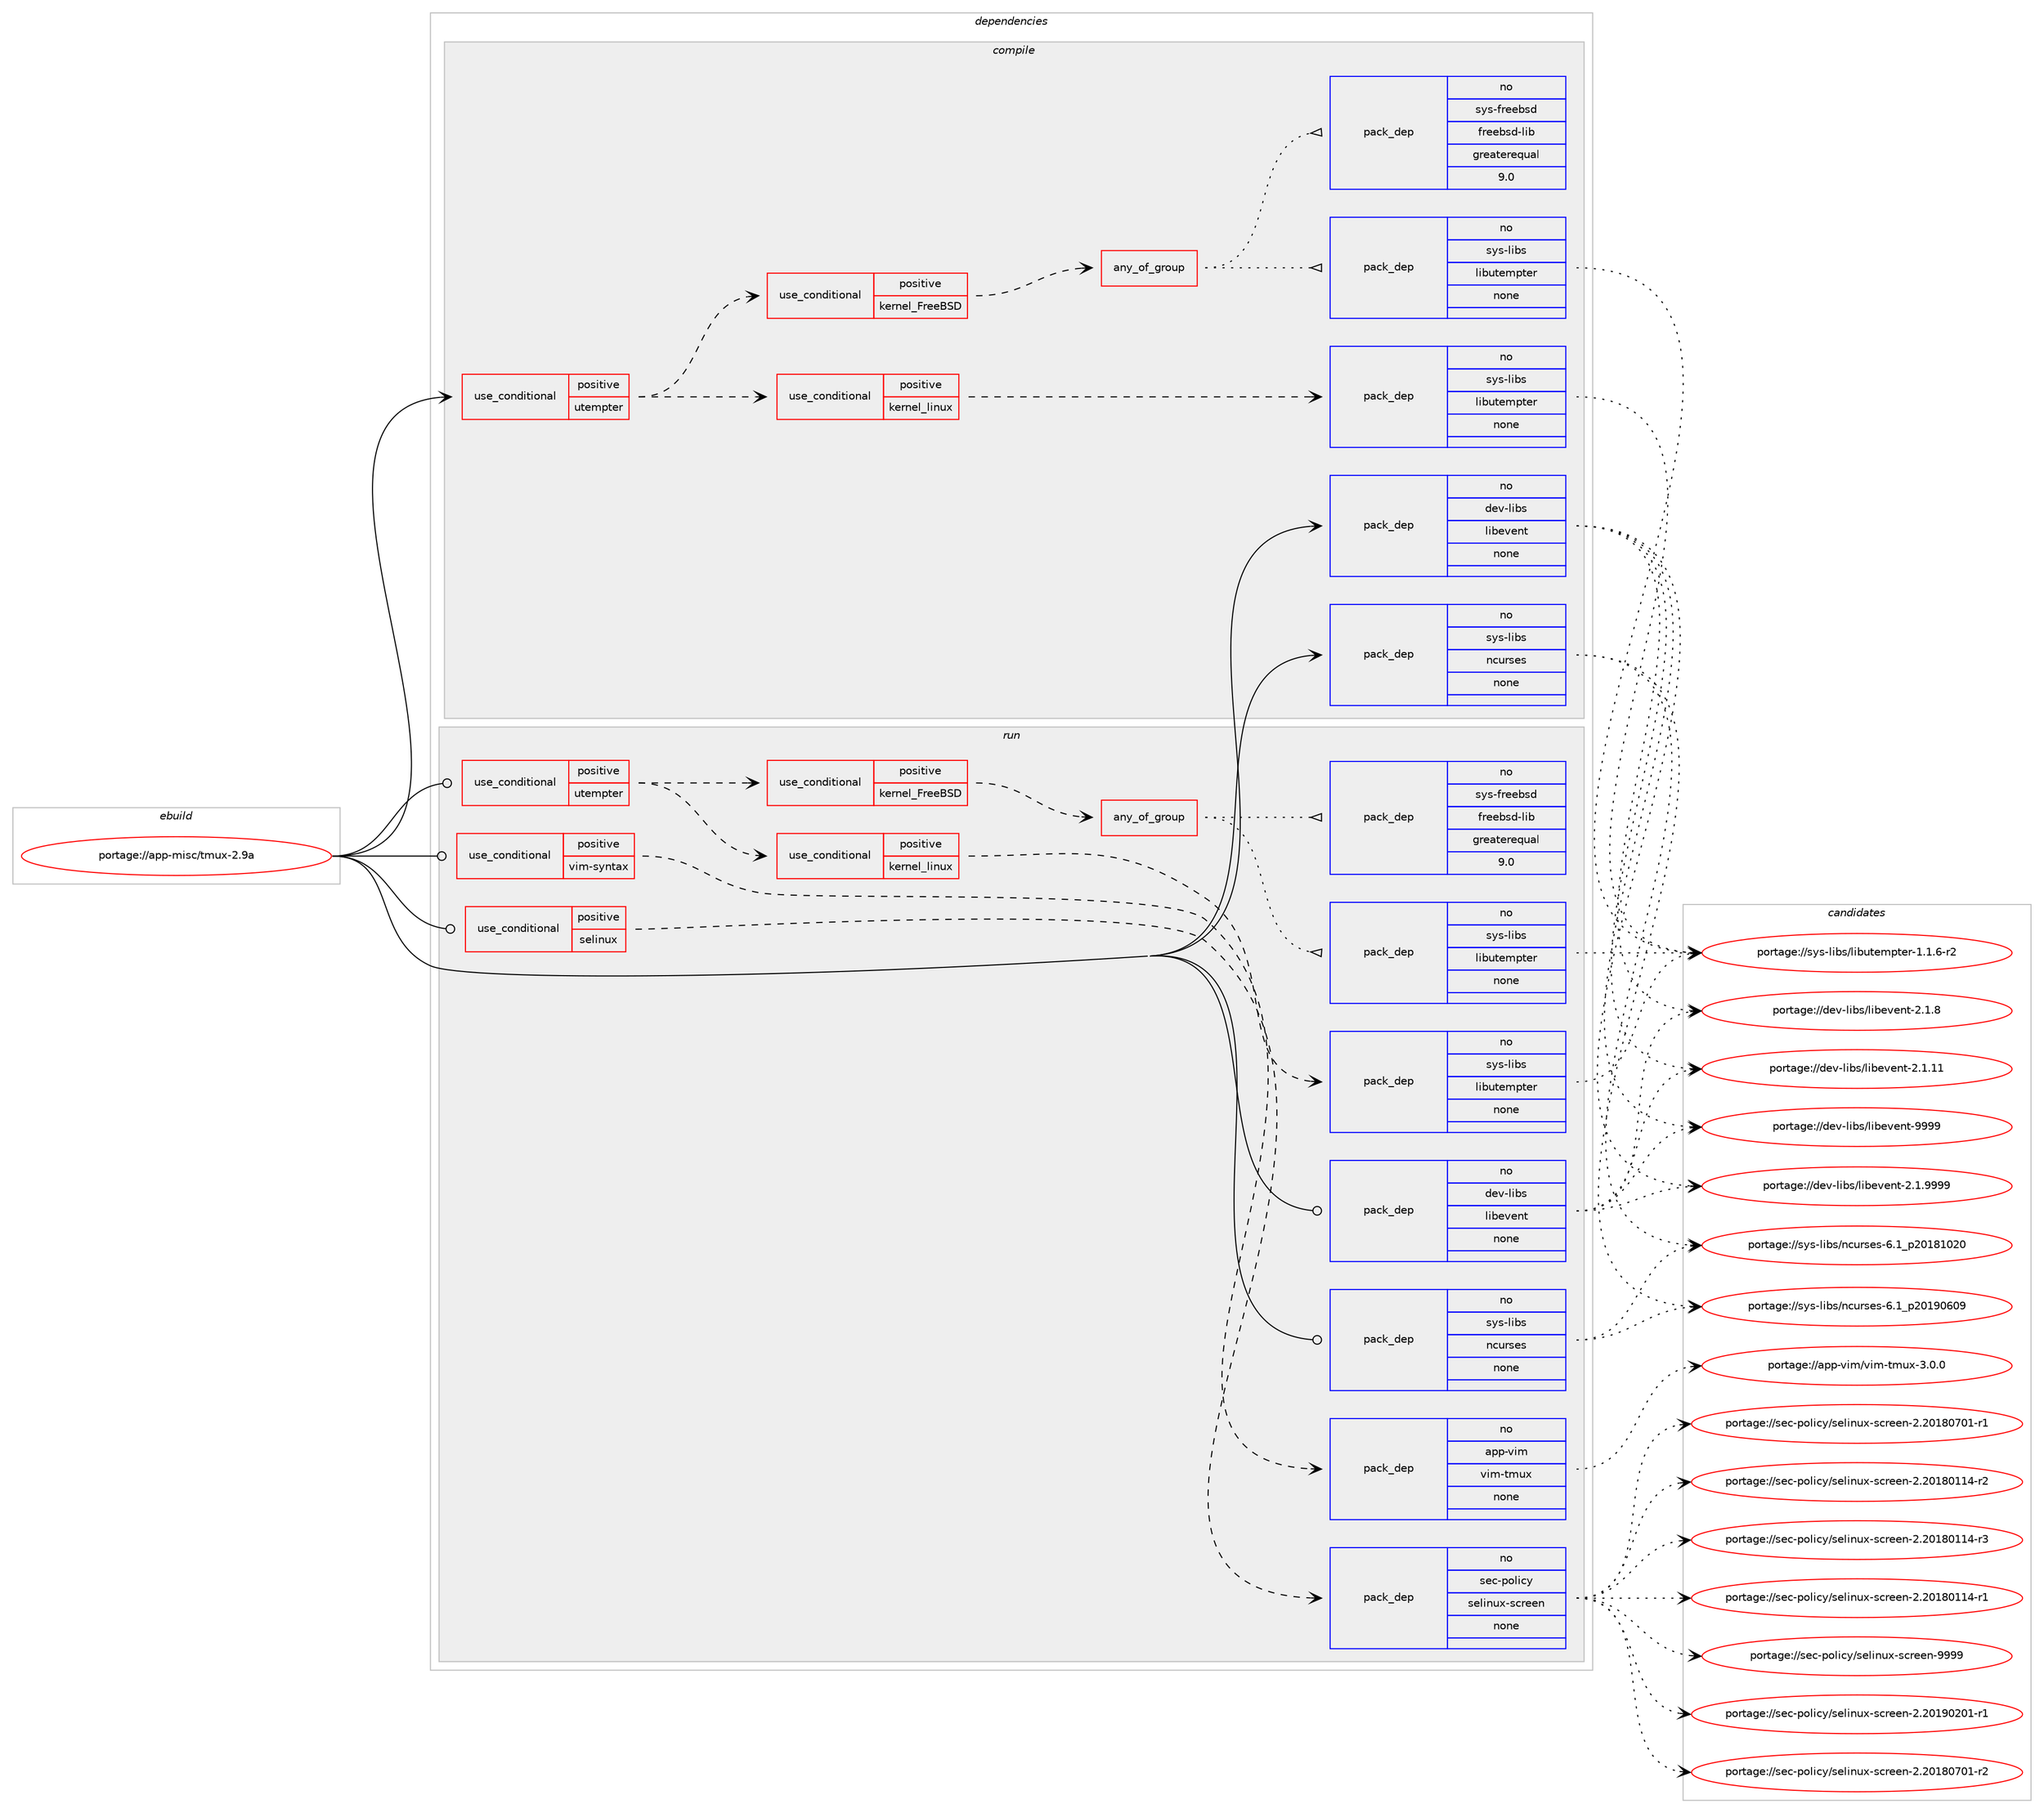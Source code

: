 digraph prolog {

# *************
# Graph options
# *************

newrank=true;
concentrate=true;
compound=true;
graph [rankdir=LR,fontname=Helvetica,fontsize=10,ranksep=1.5];#, ranksep=2.5, nodesep=0.2];
edge  [arrowhead=vee];
node  [fontname=Helvetica,fontsize=10];

# **********
# The ebuild
# **********

subgraph cluster_leftcol {
color=gray;
rank=same;
label=<<i>ebuild</i>>;
id [label="portage://app-misc/tmux-2.9a", color=red, width=4, href="../app-misc/tmux-2.9a.svg"];
}

# ****************
# The dependencies
# ****************

subgraph cluster_midcol {
color=gray;
label=<<i>dependencies</i>>;
subgraph cluster_compile {
fillcolor="#eeeeee";
style=filled;
label=<<i>compile</i>>;
subgraph cond142747 {
dependency609471 [label=<<TABLE BORDER="0" CELLBORDER="1" CELLSPACING="0" CELLPADDING="4"><TR><TD ROWSPAN="3" CELLPADDING="10">use_conditional</TD></TR><TR><TD>positive</TD></TR><TR><TD>utempter</TD></TR></TABLE>>, shape=none, color=red];
subgraph cond142748 {
dependency609472 [label=<<TABLE BORDER="0" CELLBORDER="1" CELLSPACING="0" CELLPADDING="4"><TR><TD ROWSPAN="3" CELLPADDING="10">use_conditional</TD></TR><TR><TD>positive</TD></TR><TR><TD>kernel_linux</TD></TR></TABLE>>, shape=none, color=red];
subgraph pack458562 {
dependency609473 [label=<<TABLE BORDER="0" CELLBORDER="1" CELLSPACING="0" CELLPADDING="4" WIDTH="220"><TR><TD ROWSPAN="6" CELLPADDING="30">pack_dep</TD></TR><TR><TD WIDTH="110">no</TD></TR><TR><TD>sys-libs</TD></TR><TR><TD>libutempter</TD></TR><TR><TD>none</TD></TR><TR><TD></TD></TR></TABLE>>, shape=none, color=blue];
}
dependency609472:e -> dependency609473:w [weight=20,style="dashed",arrowhead="vee"];
}
dependency609471:e -> dependency609472:w [weight=20,style="dashed",arrowhead="vee"];
subgraph cond142749 {
dependency609474 [label=<<TABLE BORDER="0" CELLBORDER="1" CELLSPACING="0" CELLPADDING="4"><TR><TD ROWSPAN="3" CELLPADDING="10">use_conditional</TD></TR><TR><TD>positive</TD></TR><TR><TD>kernel_FreeBSD</TD></TR></TABLE>>, shape=none, color=red];
subgraph any7886 {
dependency609475 [label=<<TABLE BORDER="0" CELLBORDER="1" CELLSPACING="0" CELLPADDING="4"><TR><TD CELLPADDING="10">any_of_group</TD></TR></TABLE>>, shape=none, color=red];subgraph pack458563 {
dependency609476 [label=<<TABLE BORDER="0" CELLBORDER="1" CELLSPACING="0" CELLPADDING="4" WIDTH="220"><TR><TD ROWSPAN="6" CELLPADDING="30">pack_dep</TD></TR><TR><TD WIDTH="110">no</TD></TR><TR><TD>sys-freebsd</TD></TR><TR><TD>freebsd-lib</TD></TR><TR><TD>greaterequal</TD></TR><TR><TD>9.0</TD></TR></TABLE>>, shape=none, color=blue];
}
dependency609475:e -> dependency609476:w [weight=20,style="dotted",arrowhead="oinv"];
subgraph pack458564 {
dependency609477 [label=<<TABLE BORDER="0" CELLBORDER="1" CELLSPACING="0" CELLPADDING="4" WIDTH="220"><TR><TD ROWSPAN="6" CELLPADDING="30">pack_dep</TD></TR><TR><TD WIDTH="110">no</TD></TR><TR><TD>sys-libs</TD></TR><TR><TD>libutempter</TD></TR><TR><TD>none</TD></TR><TR><TD></TD></TR></TABLE>>, shape=none, color=blue];
}
dependency609475:e -> dependency609477:w [weight=20,style="dotted",arrowhead="oinv"];
}
dependency609474:e -> dependency609475:w [weight=20,style="dashed",arrowhead="vee"];
}
dependency609471:e -> dependency609474:w [weight=20,style="dashed",arrowhead="vee"];
}
id:e -> dependency609471:w [weight=20,style="solid",arrowhead="vee"];
subgraph pack458565 {
dependency609478 [label=<<TABLE BORDER="0" CELLBORDER="1" CELLSPACING="0" CELLPADDING="4" WIDTH="220"><TR><TD ROWSPAN="6" CELLPADDING="30">pack_dep</TD></TR><TR><TD WIDTH="110">no</TD></TR><TR><TD>dev-libs</TD></TR><TR><TD>libevent</TD></TR><TR><TD>none</TD></TR><TR><TD></TD></TR></TABLE>>, shape=none, color=blue];
}
id:e -> dependency609478:w [weight=20,style="solid",arrowhead="vee"];
subgraph pack458566 {
dependency609479 [label=<<TABLE BORDER="0" CELLBORDER="1" CELLSPACING="0" CELLPADDING="4" WIDTH="220"><TR><TD ROWSPAN="6" CELLPADDING="30">pack_dep</TD></TR><TR><TD WIDTH="110">no</TD></TR><TR><TD>sys-libs</TD></TR><TR><TD>ncurses</TD></TR><TR><TD>none</TD></TR><TR><TD></TD></TR></TABLE>>, shape=none, color=blue];
}
id:e -> dependency609479:w [weight=20,style="solid",arrowhead="vee"];
}
subgraph cluster_compileandrun {
fillcolor="#eeeeee";
style=filled;
label=<<i>compile and run</i>>;
}
subgraph cluster_run {
fillcolor="#eeeeee";
style=filled;
label=<<i>run</i>>;
subgraph cond142750 {
dependency609480 [label=<<TABLE BORDER="0" CELLBORDER="1" CELLSPACING="0" CELLPADDING="4"><TR><TD ROWSPAN="3" CELLPADDING="10">use_conditional</TD></TR><TR><TD>positive</TD></TR><TR><TD>selinux</TD></TR></TABLE>>, shape=none, color=red];
subgraph pack458567 {
dependency609481 [label=<<TABLE BORDER="0" CELLBORDER="1" CELLSPACING="0" CELLPADDING="4" WIDTH="220"><TR><TD ROWSPAN="6" CELLPADDING="30">pack_dep</TD></TR><TR><TD WIDTH="110">no</TD></TR><TR><TD>sec-policy</TD></TR><TR><TD>selinux-screen</TD></TR><TR><TD>none</TD></TR><TR><TD></TD></TR></TABLE>>, shape=none, color=blue];
}
dependency609480:e -> dependency609481:w [weight=20,style="dashed",arrowhead="vee"];
}
id:e -> dependency609480:w [weight=20,style="solid",arrowhead="odot"];
subgraph cond142751 {
dependency609482 [label=<<TABLE BORDER="0" CELLBORDER="1" CELLSPACING="0" CELLPADDING="4"><TR><TD ROWSPAN="3" CELLPADDING="10">use_conditional</TD></TR><TR><TD>positive</TD></TR><TR><TD>utempter</TD></TR></TABLE>>, shape=none, color=red];
subgraph cond142752 {
dependency609483 [label=<<TABLE BORDER="0" CELLBORDER="1" CELLSPACING="0" CELLPADDING="4"><TR><TD ROWSPAN="3" CELLPADDING="10">use_conditional</TD></TR><TR><TD>positive</TD></TR><TR><TD>kernel_linux</TD></TR></TABLE>>, shape=none, color=red];
subgraph pack458568 {
dependency609484 [label=<<TABLE BORDER="0" CELLBORDER="1" CELLSPACING="0" CELLPADDING="4" WIDTH="220"><TR><TD ROWSPAN="6" CELLPADDING="30">pack_dep</TD></TR><TR><TD WIDTH="110">no</TD></TR><TR><TD>sys-libs</TD></TR><TR><TD>libutempter</TD></TR><TR><TD>none</TD></TR><TR><TD></TD></TR></TABLE>>, shape=none, color=blue];
}
dependency609483:e -> dependency609484:w [weight=20,style="dashed",arrowhead="vee"];
}
dependency609482:e -> dependency609483:w [weight=20,style="dashed",arrowhead="vee"];
subgraph cond142753 {
dependency609485 [label=<<TABLE BORDER="0" CELLBORDER="1" CELLSPACING="0" CELLPADDING="4"><TR><TD ROWSPAN="3" CELLPADDING="10">use_conditional</TD></TR><TR><TD>positive</TD></TR><TR><TD>kernel_FreeBSD</TD></TR></TABLE>>, shape=none, color=red];
subgraph any7887 {
dependency609486 [label=<<TABLE BORDER="0" CELLBORDER="1" CELLSPACING="0" CELLPADDING="4"><TR><TD CELLPADDING="10">any_of_group</TD></TR></TABLE>>, shape=none, color=red];subgraph pack458569 {
dependency609487 [label=<<TABLE BORDER="0" CELLBORDER="1" CELLSPACING="0" CELLPADDING="4" WIDTH="220"><TR><TD ROWSPAN="6" CELLPADDING="30">pack_dep</TD></TR><TR><TD WIDTH="110">no</TD></TR><TR><TD>sys-freebsd</TD></TR><TR><TD>freebsd-lib</TD></TR><TR><TD>greaterequal</TD></TR><TR><TD>9.0</TD></TR></TABLE>>, shape=none, color=blue];
}
dependency609486:e -> dependency609487:w [weight=20,style="dotted",arrowhead="oinv"];
subgraph pack458570 {
dependency609488 [label=<<TABLE BORDER="0" CELLBORDER="1" CELLSPACING="0" CELLPADDING="4" WIDTH="220"><TR><TD ROWSPAN="6" CELLPADDING="30">pack_dep</TD></TR><TR><TD WIDTH="110">no</TD></TR><TR><TD>sys-libs</TD></TR><TR><TD>libutempter</TD></TR><TR><TD>none</TD></TR><TR><TD></TD></TR></TABLE>>, shape=none, color=blue];
}
dependency609486:e -> dependency609488:w [weight=20,style="dotted",arrowhead="oinv"];
}
dependency609485:e -> dependency609486:w [weight=20,style="dashed",arrowhead="vee"];
}
dependency609482:e -> dependency609485:w [weight=20,style="dashed",arrowhead="vee"];
}
id:e -> dependency609482:w [weight=20,style="solid",arrowhead="odot"];
subgraph cond142754 {
dependency609489 [label=<<TABLE BORDER="0" CELLBORDER="1" CELLSPACING="0" CELLPADDING="4"><TR><TD ROWSPAN="3" CELLPADDING="10">use_conditional</TD></TR><TR><TD>positive</TD></TR><TR><TD>vim-syntax</TD></TR></TABLE>>, shape=none, color=red];
subgraph pack458571 {
dependency609490 [label=<<TABLE BORDER="0" CELLBORDER="1" CELLSPACING="0" CELLPADDING="4" WIDTH="220"><TR><TD ROWSPAN="6" CELLPADDING="30">pack_dep</TD></TR><TR><TD WIDTH="110">no</TD></TR><TR><TD>app-vim</TD></TR><TR><TD>vim-tmux</TD></TR><TR><TD>none</TD></TR><TR><TD></TD></TR></TABLE>>, shape=none, color=blue];
}
dependency609489:e -> dependency609490:w [weight=20,style="dashed",arrowhead="vee"];
}
id:e -> dependency609489:w [weight=20,style="solid",arrowhead="odot"];
subgraph pack458572 {
dependency609491 [label=<<TABLE BORDER="0" CELLBORDER="1" CELLSPACING="0" CELLPADDING="4" WIDTH="220"><TR><TD ROWSPAN="6" CELLPADDING="30">pack_dep</TD></TR><TR><TD WIDTH="110">no</TD></TR><TR><TD>dev-libs</TD></TR><TR><TD>libevent</TD></TR><TR><TD>none</TD></TR><TR><TD></TD></TR></TABLE>>, shape=none, color=blue];
}
id:e -> dependency609491:w [weight=20,style="solid",arrowhead="odot"];
subgraph pack458573 {
dependency609492 [label=<<TABLE BORDER="0" CELLBORDER="1" CELLSPACING="0" CELLPADDING="4" WIDTH="220"><TR><TD ROWSPAN="6" CELLPADDING="30">pack_dep</TD></TR><TR><TD WIDTH="110">no</TD></TR><TR><TD>sys-libs</TD></TR><TR><TD>ncurses</TD></TR><TR><TD>none</TD></TR><TR><TD></TD></TR></TABLE>>, shape=none, color=blue];
}
id:e -> dependency609492:w [weight=20,style="solid",arrowhead="odot"];
}
}

# **************
# The candidates
# **************

subgraph cluster_choices {
rank=same;
color=gray;
label=<<i>candidates</i>>;

subgraph choice458562 {
color=black;
nodesep=1;
choice115121115451081059811547108105981171161011091121161011144549464946544511450 [label="portage://sys-libs/libutempter-1.1.6-r2", color=red, width=4,href="../sys-libs/libutempter-1.1.6-r2.svg"];
dependency609473:e -> choice115121115451081059811547108105981171161011091121161011144549464946544511450:w [style=dotted,weight="100"];
}
subgraph choice458563 {
color=black;
nodesep=1;
}
subgraph choice458564 {
color=black;
nodesep=1;
choice115121115451081059811547108105981171161011091121161011144549464946544511450 [label="portage://sys-libs/libutempter-1.1.6-r2", color=red, width=4,href="../sys-libs/libutempter-1.1.6-r2.svg"];
dependency609477:e -> choice115121115451081059811547108105981171161011091121161011144549464946544511450:w [style=dotted,weight="100"];
}
subgraph choice458565 {
color=black;
nodesep=1;
choice100101118451081059811547108105981011181011101164557575757 [label="portage://dev-libs/libevent-9999", color=red, width=4,href="../dev-libs/libevent-9999.svg"];
choice10010111845108105981154710810598101118101110116455046494657575757 [label="portage://dev-libs/libevent-2.1.9999", color=red, width=4,href="../dev-libs/libevent-2.1.9999.svg"];
choice10010111845108105981154710810598101118101110116455046494656 [label="portage://dev-libs/libevent-2.1.8", color=red, width=4,href="../dev-libs/libevent-2.1.8.svg"];
choice1001011184510810598115471081059810111810111011645504649464949 [label="portage://dev-libs/libevent-2.1.11", color=red, width=4,href="../dev-libs/libevent-2.1.11.svg"];
dependency609478:e -> choice100101118451081059811547108105981011181011101164557575757:w [style=dotted,weight="100"];
dependency609478:e -> choice10010111845108105981154710810598101118101110116455046494657575757:w [style=dotted,weight="100"];
dependency609478:e -> choice10010111845108105981154710810598101118101110116455046494656:w [style=dotted,weight="100"];
dependency609478:e -> choice1001011184510810598115471081059810111810111011645504649464949:w [style=dotted,weight="100"];
}
subgraph choice458566 {
color=black;
nodesep=1;
choice1151211154510810598115471109911711411510111545544649951125048495748544857 [label="portage://sys-libs/ncurses-6.1_p20190609", color=red, width=4,href="../sys-libs/ncurses-6.1_p20190609.svg"];
choice1151211154510810598115471109911711411510111545544649951125048495649485048 [label="portage://sys-libs/ncurses-6.1_p20181020", color=red, width=4,href="../sys-libs/ncurses-6.1_p20181020.svg"];
dependency609479:e -> choice1151211154510810598115471109911711411510111545544649951125048495748544857:w [style=dotted,weight="100"];
dependency609479:e -> choice1151211154510810598115471109911711411510111545544649951125048495649485048:w [style=dotted,weight="100"];
}
subgraph choice458567 {
color=black;
nodesep=1;
choice1151019945112111108105991214711510110810511011712045115991141011011104557575757 [label="portage://sec-policy/selinux-screen-9999", color=red, width=4,href="../sec-policy/selinux-screen-9999.svg"];
choice11510199451121111081059912147115101108105110117120451159911410110111045504650484957485048494511449 [label="portage://sec-policy/selinux-screen-2.20190201-r1", color=red, width=4,href="../sec-policy/selinux-screen-2.20190201-r1.svg"];
choice11510199451121111081059912147115101108105110117120451159911410110111045504650484956485548494511450 [label="portage://sec-policy/selinux-screen-2.20180701-r2", color=red, width=4,href="../sec-policy/selinux-screen-2.20180701-r2.svg"];
choice11510199451121111081059912147115101108105110117120451159911410110111045504650484956485548494511449 [label="portage://sec-policy/selinux-screen-2.20180701-r1", color=red, width=4,href="../sec-policy/selinux-screen-2.20180701-r1.svg"];
choice11510199451121111081059912147115101108105110117120451159911410110111045504650484956484949524511451 [label="portage://sec-policy/selinux-screen-2.20180114-r3", color=red, width=4,href="../sec-policy/selinux-screen-2.20180114-r3.svg"];
choice11510199451121111081059912147115101108105110117120451159911410110111045504650484956484949524511450 [label="portage://sec-policy/selinux-screen-2.20180114-r2", color=red, width=4,href="../sec-policy/selinux-screen-2.20180114-r2.svg"];
choice11510199451121111081059912147115101108105110117120451159911410110111045504650484956484949524511449 [label="portage://sec-policy/selinux-screen-2.20180114-r1", color=red, width=4,href="../sec-policy/selinux-screen-2.20180114-r1.svg"];
dependency609481:e -> choice1151019945112111108105991214711510110810511011712045115991141011011104557575757:w [style=dotted,weight="100"];
dependency609481:e -> choice11510199451121111081059912147115101108105110117120451159911410110111045504650484957485048494511449:w [style=dotted,weight="100"];
dependency609481:e -> choice11510199451121111081059912147115101108105110117120451159911410110111045504650484956485548494511450:w [style=dotted,weight="100"];
dependency609481:e -> choice11510199451121111081059912147115101108105110117120451159911410110111045504650484956485548494511449:w [style=dotted,weight="100"];
dependency609481:e -> choice11510199451121111081059912147115101108105110117120451159911410110111045504650484956484949524511451:w [style=dotted,weight="100"];
dependency609481:e -> choice11510199451121111081059912147115101108105110117120451159911410110111045504650484956484949524511450:w [style=dotted,weight="100"];
dependency609481:e -> choice11510199451121111081059912147115101108105110117120451159911410110111045504650484956484949524511449:w [style=dotted,weight="100"];
}
subgraph choice458568 {
color=black;
nodesep=1;
choice115121115451081059811547108105981171161011091121161011144549464946544511450 [label="portage://sys-libs/libutempter-1.1.6-r2", color=red, width=4,href="../sys-libs/libutempter-1.1.6-r2.svg"];
dependency609484:e -> choice115121115451081059811547108105981171161011091121161011144549464946544511450:w [style=dotted,weight="100"];
}
subgraph choice458569 {
color=black;
nodesep=1;
}
subgraph choice458570 {
color=black;
nodesep=1;
choice115121115451081059811547108105981171161011091121161011144549464946544511450 [label="portage://sys-libs/libutempter-1.1.6-r2", color=red, width=4,href="../sys-libs/libutempter-1.1.6-r2.svg"];
dependency609488:e -> choice115121115451081059811547108105981171161011091121161011144549464946544511450:w [style=dotted,weight="100"];
}
subgraph choice458571 {
color=black;
nodesep=1;
choice97112112451181051094711810510945116109117120455146484648 [label="portage://app-vim/vim-tmux-3.0.0", color=red, width=4,href="../app-vim/vim-tmux-3.0.0.svg"];
dependency609490:e -> choice97112112451181051094711810510945116109117120455146484648:w [style=dotted,weight="100"];
}
subgraph choice458572 {
color=black;
nodesep=1;
choice100101118451081059811547108105981011181011101164557575757 [label="portage://dev-libs/libevent-9999", color=red, width=4,href="../dev-libs/libevent-9999.svg"];
choice10010111845108105981154710810598101118101110116455046494657575757 [label="portage://dev-libs/libevent-2.1.9999", color=red, width=4,href="../dev-libs/libevent-2.1.9999.svg"];
choice10010111845108105981154710810598101118101110116455046494656 [label="portage://dev-libs/libevent-2.1.8", color=red, width=4,href="../dev-libs/libevent-2.1.8.svg"];
choice1001011184510810598115471081059810111810111011645504649464949 [label="portage://dev-libs/libevent-2.1.11", color=red, width=4,href="../dev-libs/libevent-2.1.11.svg"];
dependency609491:e -> choice100101118451081059811547108105981011181011101164557575757:w [style=dotted,weight="100"];
dependency609491:e -> choice10010111845108105981154710810598101118101110116455046494657575757:w [style=dotted,weight="100"];
dependency609491:e -> choice10010111845108105981154710810598101118101110116455046494656:w [style=dotted,weight="100"];
dependency609491:e -> choice1001011184510810598115471081059810111810111011645504649464949:w [style=dotted,weight="100"];
}
subgraph choice458573 {
color=black;
nodesep=1;
choice1151211154510810598115471109911711411510111545544649951125048495748544857 [label="portage://sys-libs/ncurses-6.1_p20190609", color=red, width=4,href="../sys-libs/ncurses-6.1_p20190609.svg"];
choice1151211154510810598115471109911711411510111545544649951125048495649485048 [label="portage://sys-libs/ncurses-6.1_p20181020", color=red, width=4,href="../sys-libs/ncurses-6.1_p20181020.svg"];
dependency609492:e -> choice1151211154510810598115471109911711411510111545544649951125048495748544857:w [style=dotted,weight="100"];
dependency609492:e -> choice1151211154510810598115471109911711411510111545544649951125048495649485048:w [style=dotted,weight="100"];
}
}

}
